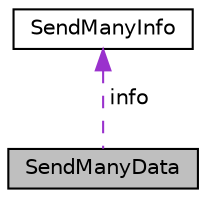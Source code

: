 digraph "SendManyData"
{
  edge [fontname="Helvetica",fontsize="10",labelfontname="Helvetica",labelfontsize="10"];
  node [fontname="Helvetica",fontsize="10",shape=record];
  Node1 [label="SendManyData",height=0.2,width=0.4,color="black", fillcolor="grey75", style="filled", fontcolor="black"];
  Node2 -> Node1 [dir="back",color="darkorchid3",fontsize="10",style="dashed",label=" info" ,fontname="Helvetica"];
  Node2 [label="SendManyInfo",height=0.2,width=0.4,color="black", fillcolor="white", style="filled",URL="$struct_send_many_info.html",tooltip="Info for send_many transaction type. "];
}
